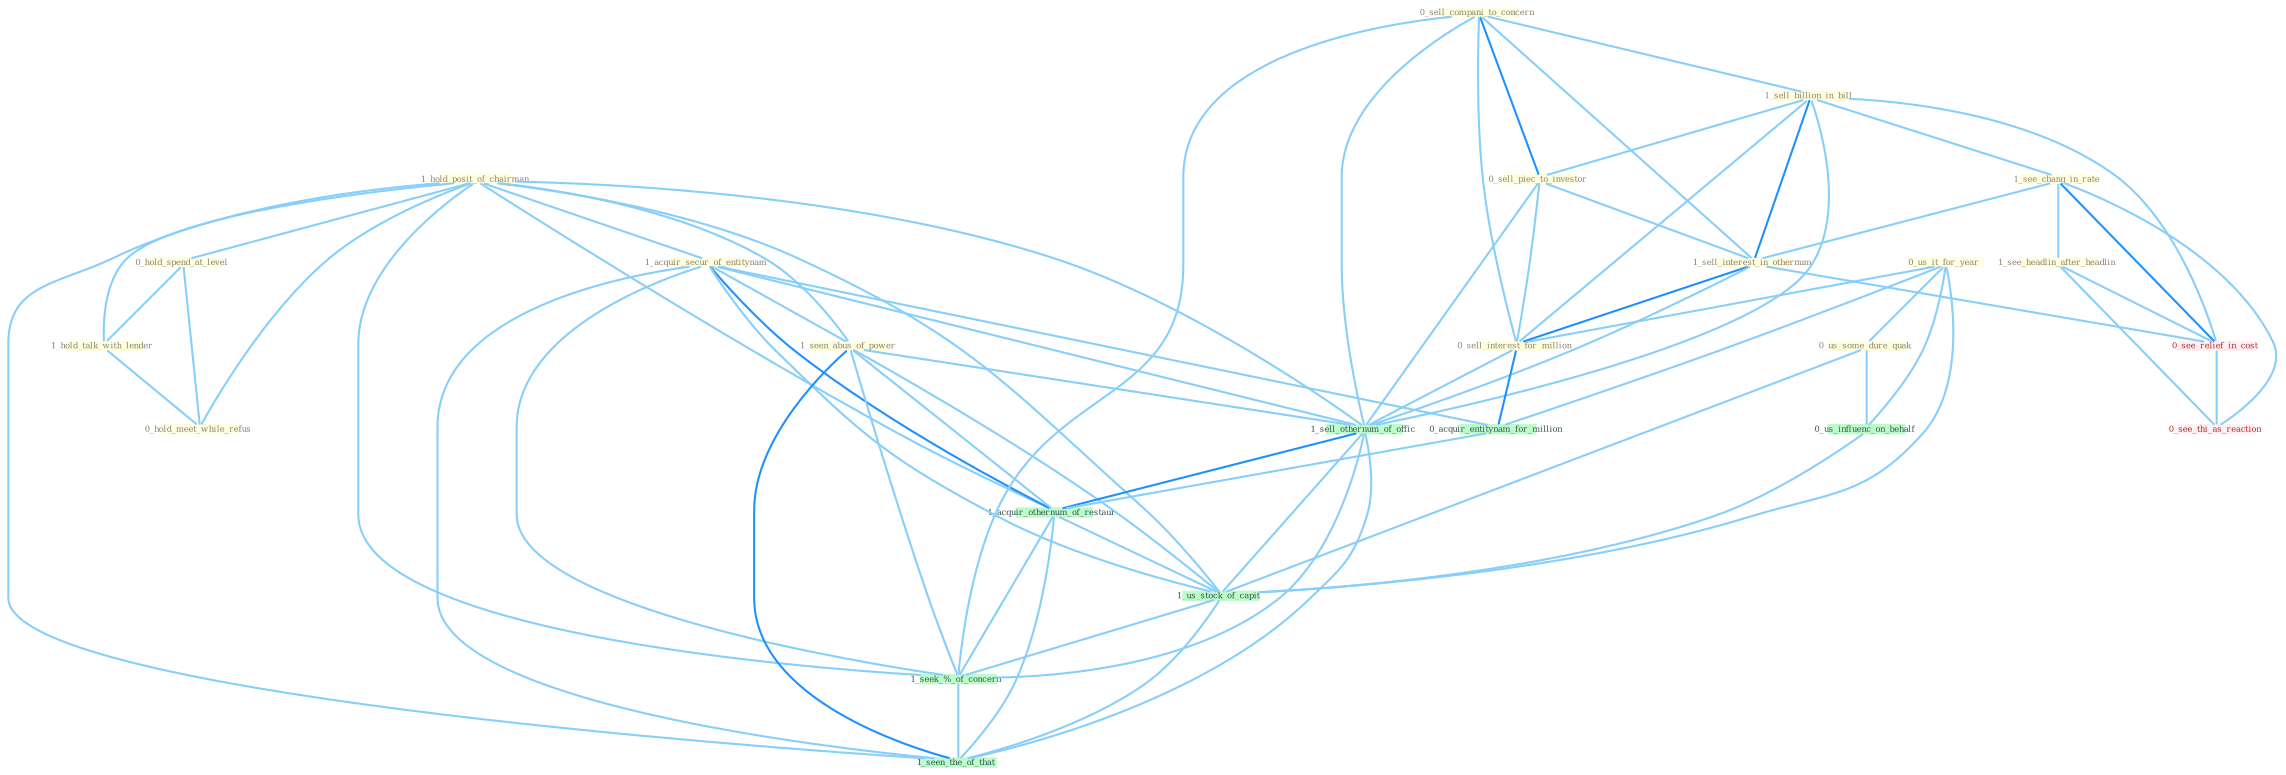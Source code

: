 Graph G{ 
    node
    [shape=polygon,style=filled,width=.5,height=.06,color="#BDFCC9",fixedsize=true,fontsize=4,
    fontcolor="#2f4f4f"];
    {node
    [color="#ffffe0", fontcolor="#8b7d6b"] "1_hold_posit_of_chairman " "1_acquir_secur_of_entitynam " "0_sell_compani_to_concern " "1_sell_billion_in_bill " "0_sell_piec_to_investor " "1_see_chang_in_rate " "0_us_it_for_year " "0_hold_spend_at_level " "1_hold_talk_with_lender " "0_us_some_dure_quak " "1_see_headlin_after_headlin " "0_hold_meet_while_refus " "1_sell_interest_in_othernum " "0_sell_interest_for_million " "1_seen_abus_of_power "}
{node [color="#fff0f5", fontcolor="#b22222"] "0_see_relief_in_cost " "0_see_thi_as_reaction "}
edge [color="#B0E2FF"];

	"1_hold_posit_of_chairman " -- "1_acquir_secur_of_entitynam " [w="1", color="#87cefa" ];
	"1_hold_posit_of_chairman " -- "0_hold_spend_at_level " [w="1", color="#87cefa" ];
	"1_hold_posit_of_chairman " -- "1_hold_talk_with_lender " [w="1", color="#87cefa" ];
	"1_hold_posit_of_chairman " -- "0_hold_meet_while_refus " [w="1", color="#87cefa" ];
	"1_hold_posit_of_chairman " -- "1_seen_abus_of_power " [w="1", color="#87cefa" ];
	"1_hold_posit_of_chairman " -- "1_sell_othernum_of_offic " [w="1", color="#87cefa" ];
	"1_hold_posit_of_chairman " -- "1_acquir_othernum_of_restaur " [w="1", color="#87cefa" ];
	"1_hold_posit_of_chairman " -- "1_us_stock_of_capit " [w="1", color="#87cefa" ];
	"1_hold_posit_of_chairman " -- "1_seek_%_of_concern " [w="1", color="#87cefa" ];
	"1_hold_posit_of_chairman " -- "1_seen_the_of_that " [w="1", color="#87cefa" ];
	"1_acquir_secur_of_entitynam " -- "1_seen_abus_of_power " [w="1", color="#87cefa" ];
	"1_acquir_secur_of_entitynam " -- "0_acquir_entitynam_for_million " [w="1", color="#87cefa" ];
	"1_acquir_secur_of_entitynam " -- "1_sell_othernum_of_offic " [w="1", color="#87cefa" ];
	"1_acquir_secur_of_entitynam " -- "1_acquir_othernum_of_restaur " [w="2", color="#1e90ff" , len=0.8];
	"1_acquir_secur_of_entitynam " -- "1_us_stock_of_capit " [w="1", color="#87cefa" ];
	"1_acquir_secur_of_entitynam " -- "1_seek_%_of_concern " [w="1", color="#87cefa" ];
	"1_acquir_secur_of_entitynam " -- "1_seen_the_of_that " [w="1", color="#87cefa" ];
	"0_sell_compani_to_concern " -- "1_sell_billion_in_bill " [w="1", color="#87cefa" ];
	"0_sell_compani_to_concern " -- "0_sell_piec_to_investor " [w="2", color="#1e90ff" , len=0.8];
	"0_sell_compani_to_concern " -- "1_sell_interest_in_othernum " [w="1", color="#87cefa" ];
	"0_sell_compani_to_concern " -- "0_sell_interest_for_million " [w="1", color="#87cefa" ];
	"0_sell_compani_to_concern " -- "1_sell_othernum_of_offic " [w="1", color="#87cefa" ];
	"0_sell_compani_to_concern " -- "1_seek_%_of_concern " [w="1", color="#87cefa" ];
	"1_sell_billion_in_bill " -- "0_sell_piec_to_investor " [w="1", color="#87cefa" ];
	"1_sell_billion_in_bill " -- "1_see_chang_in_rate " [w="1", color="#87cefa" ];
	"1_sell_billion_in_bill " -- "1_sell_interest_in_othernum " [w="2", color="#1e90ff" , len=0.8];
	"1_sell_billion_in_bill " -- "0_sell_interest_for_million " [w="1", color="#87cefa" ];
	"1_sell_billion_in_bill " -- "1_sell_othernum_of_offic " [w="1", color="#87cefa" ];
	"1_sell_billion_in_bill " -- "0_see_relief_in_cost " [w="1", color="#87cefa" ];
	"0_sell_piec_to_investor " -- "1_sell_interest_in_othernum " [w="1", color="#87cefa" ];
	"0_sell_piec_to_investor " -- "0_sell_interest_for_million " [w="1", color="#87cefa" ];
	"0_sell_piec_to_investor " -- "1_sell_othernum_of_offic " [w="1", color="#87cefa" ];
	"1_see_chang_in_rate " -- "1_see_headlin_after_headlin " [w="1", color="#87cefa" ];
	"1_see_chang_in_rate " -- "1_sell_interest_in_othernum " [w="1", color="#87cefa" ];
	"1_see_chang_in_rate " -- "0_see_relief_in_cost " [w="2", color="#1e90ff" , len=0.8];
	"1_see_chang_in_rate " -- "0_see_thi_as_reaction " [w="1", color="#87cefa" ];
	"0_us_it_for_year " -- "0_us_some_dure_quak " [w="1", color="#87cefa" ];
	"0_us_it_for_year " -- "0_sell_interest_for_million " [w="1", color="#87cefa" ];
	"0_us_it_for_year " -- "0_acquir_entitynam_for_million " [w="1", color="#87cefa" ];
	"0_us_it_for_year " -- "0_us_influenc_on_behalf " [w="1", color="#87cefa" ];
	"0_us_it_for_year " -- "1_us_stock_of_capit " [w="1", color="#87cefa" ];
	"0_hold_spend_at_level " -- "1_hold_talk_with_lender " [w="1", color="#87cefa" ];
	"0_hold_spend_at_level " -- "0_hold_meet_while_refus " [w="1", color="#87cefa" ];
	"1_hold_talk_with_lender " -- "0_hold_meet_while_refus " [w="1", color="#87cefa" ];
	"0_us_some_dure_quak " -- "0_us_influenc_on_behalf " [w="1", color="#87cefa" ];
	"0_us_some_dure_quak " -- "1_us_stock_of_capit " [w="1", color="#87cefa" ];
	"1_see_headlin_after_headlin " -- "0_see_relief_in_cost " [w="1", color="#87cefa" ];
	"1_see_headlin_after_headlin " -- "0_see_thi_as_reaction " [w="1", color="#87cefa" ];
	"1_sell_interest_in_othernum " -- "0_sell_interest_for_million " [w="2", color="#1e90ff" , len=0.8];
	"1_sell_interest_in_othernum " -- "1_sell_othernum_of_offic " [w="1", color="#87cefa" ];
	"1_sell_interest_in_othernum " -- "0_see_relief_in_cost " [w="1", color="#87cefa" ];
	"0_sell_interest_for_million " -- "0_acquir_entitynam_for_million " [w="2", color="#1e90ff" , len=0.8];
	"0_sell_interest_for_million " -- "1_sell_othernum_of_offic " [w="1", color="#87cefa" ];
	"1_seen_abus_of_power " -- "1_sell_othernum_of_offic " [w="1", color="#87cefa" ];
	"1_seen_abus_of_power " -- "1_acquir_othernum_of_restaur " [w="1", color="#87cefa" ];
	"1_seen_abus_of_power " -- "1_us_stock_of_capit " [w="1", color="#87cefa" ];
	"1_seen_abus_of_power " -- "1_seek_%_of_concern " [w="1", color="#87cefa" ];
	"1_seen_abus_of_power " -- "1_seen_the_of_that " [w="2", color="#1e90ff" , len=0.8];
	"0_acquir_entitynam_for_million " -- "1_acquir_othernum_of_restaur " [w="1", color="#87cefa" ];
	"1_sell_othernum_of_offic " -- "1_acquir_othernum_of_restaur " [w="2", color="#1e90ff" , len=0.8];
	"1_sell_othernum_of_offic " -- "1_us_stock_of_capit " [w="1", color="#87cefa" ];
	"1_sell_othernum_of_offic " -- "1_seek_%_of_concern " [w="1", color="#87cefa" ];
	"1_sell_othernum_of_offic " -- "1_seen_the_of_that " [w="1", color="#87cefa" ];
	"0_us_influenc_on_behalf " -- "1_us_stock_of_capit " [w="1", color="#87cefa" ];
	"0_see_relief_in_cost " -- "0_see_thi_as_reaction " [w="1", color="#87cefa" ];
	"1_acquir_othernum_of_restaur " -- "1_us_stock_of_capit " [w="1", color="#87cefa" ];
	"1_acquir_othernum_of_restaur " -- "1_seek_%_of_concern " [w="1", color="#87cefa" ];
	"1_acquir_othernum_of_restaur " -- "1_seen_the_of_that " [w="1", color="#87cefa" ];
	"1_us_stock_of_capit " -- "1_seek_%_of_concern " [w="1", color="#87cefa" ];
	"1_us_stock_of_capit " -- "1_seen_the_of_that " [w="1", color="#87cefa" ];
	"1_seek_%_of_concern " -- "1_seen_the_of_that " [w="1", color="#87cefa" ];
}